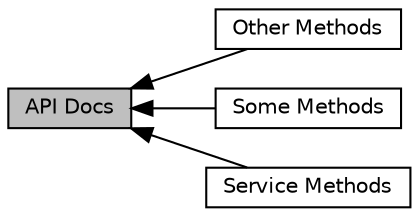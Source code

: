 digraph "API Docs"
{
  edge [fontname="Helvetica",fontsize="10",labelfontname="Helvetica",labelfontsize="10"];
  node [fontname="Helvetica",fontsize="10",shape=record];
  rankdir=LR;
  Node3 [label="Other Methods",height=0.2,width=0.4,color="black", fillcolor="white", style="filled",URL="$group__sdk__api2.html"];
  Node1 [label="Some Methods",height=0.2,width=0.4,color="black", fillcolor="white", style="filled",URL="$group__sdk__api3.html"];
  Node0 [label="API Docs",height=0.2,width=0.4,color="black", fillcolor="grey75", style="filled", fontcolor="black"];
  Node2 [label="Service Methods",height=0.2,width=0.4,color="black", fillcolor="white", style="filled",URL="$group__sdk__api.html"];
  Node0->Node1 [shape=plaintext, dir="back", style="solid"];
  Node0->Node2 [shape=plaintext, dir="back", style="solid"];
  Node0->Node3 [shape=plaintext, dir="back", style="solid"];
}
